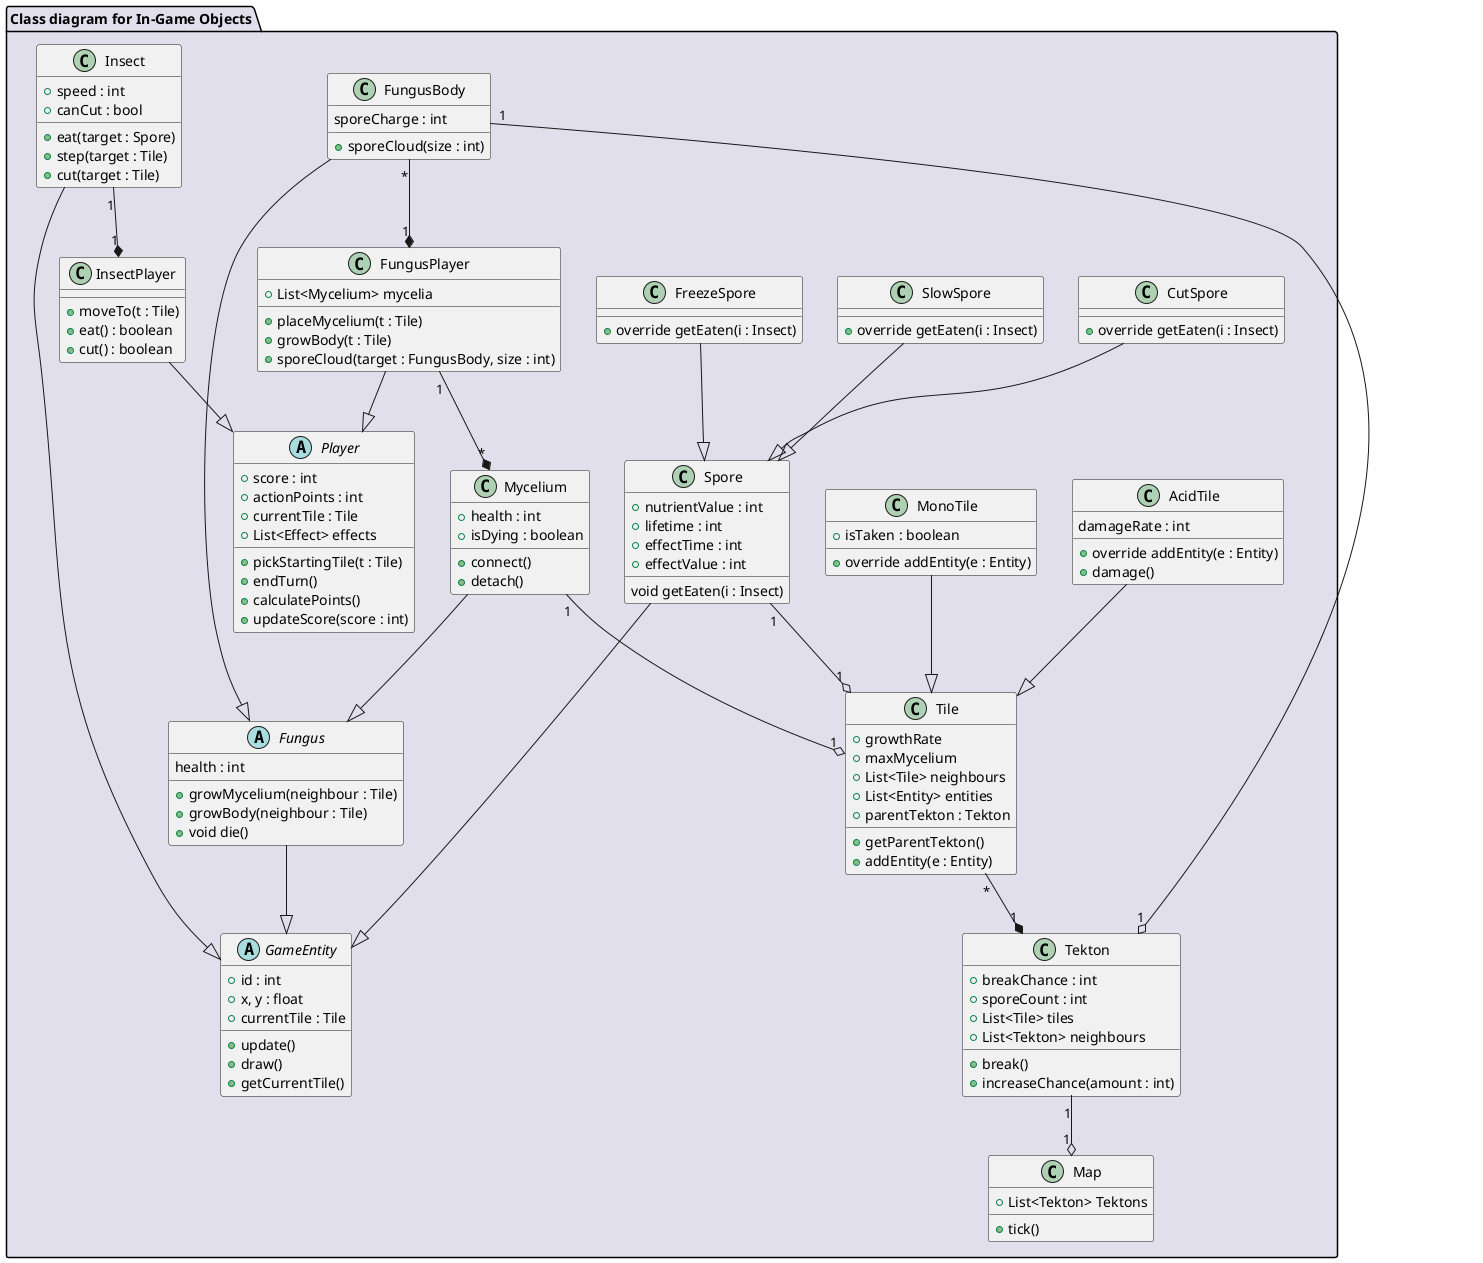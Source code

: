 @startuml CD_InGameObjects

package "Class diagram for In-Game Objects" #E1DFEB {
    
    'world elements'

    class Map {
        + List<Tekton> Tektons
        + tick()
    }

    class Tekton {
        + breakChance : int
        + sporeCount : int
        + List<Tile> tiles
        + List<Tekton> neighbours
        + break()
        + increaseChance(amount : int)
    }

    class Tile {
        + growthRate
        + maxMycelium
        + List<Tile> neighbours
        + List<Entity> entities
        + parentTekton : Tekton
        + getParentTekton()
        + addEntity(e : Entity)
    }

    class MonoTile {
        + isTaken : boolean
        + override addEntity(e : Entity)
    }

    class AcidTile {
        damageRate : int
        + override addEntity(e : Entity)
        + damage()
    }
    'interactive elements'

    abstract class GameEntity {
        + id : int
        + x, y : float
        + update()
        + draw()
        + currentTile : Tile
        + getCurrentTile()
    }

    class Mycelium {
        + health : int
        + isDying : boolean
        + connect()
        + detach()
    }

    class Spore {
        + nutrientValue : int
        + lifetime : int
        + effectTime : int
        + effectValue : int
        void getEaten(i : Insect)
    }

    class SlowSpore {
        + override getEaten(i : Insect)
    }

    class FreezeSpore {
        + override getEaten(i : Insect)
    }

    class CutSpore {
        + override getEaten(i : Insect)
    }

    'playable elements'

    abstract class Player {
        + score : int
        + actionPoints : int
        + currentTile : Tile
        + List<Effect> effects
        + pickStartingTile(t : Tile)
        + endTurn()
        + calculatePoints()
        + updateScore(score : int)
    }


    class FungusPlayer {
        + List<Mycelium> mycelia
        + placeMycelium(t : Tile)
        + growBody(t : Tile)
        + sporeCloud(target : FungusBody, size : int)
    }

    abstract class Fungus {
        health : int
        + growMycelium(neighbour : Tile)
        + growBody(neighbour : Tile)
        + void die()
    }

    class FungusBody {
        sporeCharge : int
        + sporeCloud(size : int)
    }
    
    class InsectPlayer {
        + moveTo(t : Tile)
        + eat() : boolean
        + cut() : boolean
    }

    class Insect {
        + speed : int
        + canCut : bool
        + eat(target : Spore)
        + step(target : Tile)
        + cut(target : Tile)
    }

    'connections'

    Spore --|> GameEntity
    SlowSpore --|> Spore
    FreezeSpore --|> Spore
    CutSpore --|> Spore
    Tekton "1" --o "1" Map
    FungusBody "1" --o "1" Tekton
    Tile "*" --* "1" Tekton
    MonoTile --|> Tile
    AcidTile --|> Tile
    Mycelium "1" --o "1" Tile
    Mycelium --|> Fungus
    FungusBody --|> Fungus
    Fungus --|> GameEntity
    Insect --|> GameEntity
    Spore "1" --o "1" Tile
    FungusPlayer --|> Player
    FungusPlayer "1" --* "*" Mycelium
    InsectPlayer --|> Player
    Insect "1" --* "1" InsectPlayer
    FungusBody "*" --* "1" FungusPlayer
}

@enduml
